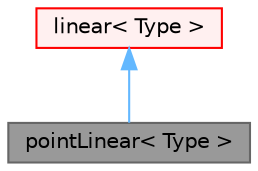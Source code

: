 digraph "pointLinear&lt; Type &gt;"
{
 // LATEX_PDF_SIZE
  bgcolor="transparent";
  edge [fontname=Helvetica,fontsize=10,labelfontname=Helvetica,labelfontsize=10];
  node [fontname=Helvetica,fontsize=10,shape=box,height=0.2,width=0.4];
  Node1 [id="Node000001",label="pointLinear\< Type \>",height=0.2,width=0.4,color="gray40", fillcolor="grey60", style="filled", fontcolor="black",tooltip="Face-point interpolation scheme class derived from linear and returns linear weighting factors but al..."];
  Node2 -> Node1 [id="edge1_Node000001_Node000002",dir="back",color="steelblue1",style="solid",tooltip=" "];
  Node2 [id="Node000002",label="linear\< Type \>",height=0.2,width=0.4,color="red", fillcolor="#FFF0F0", style="filled",URL="$classFoam_1_1linear.html",tooltip="Central-differencing interpolation scheme class."];
}
